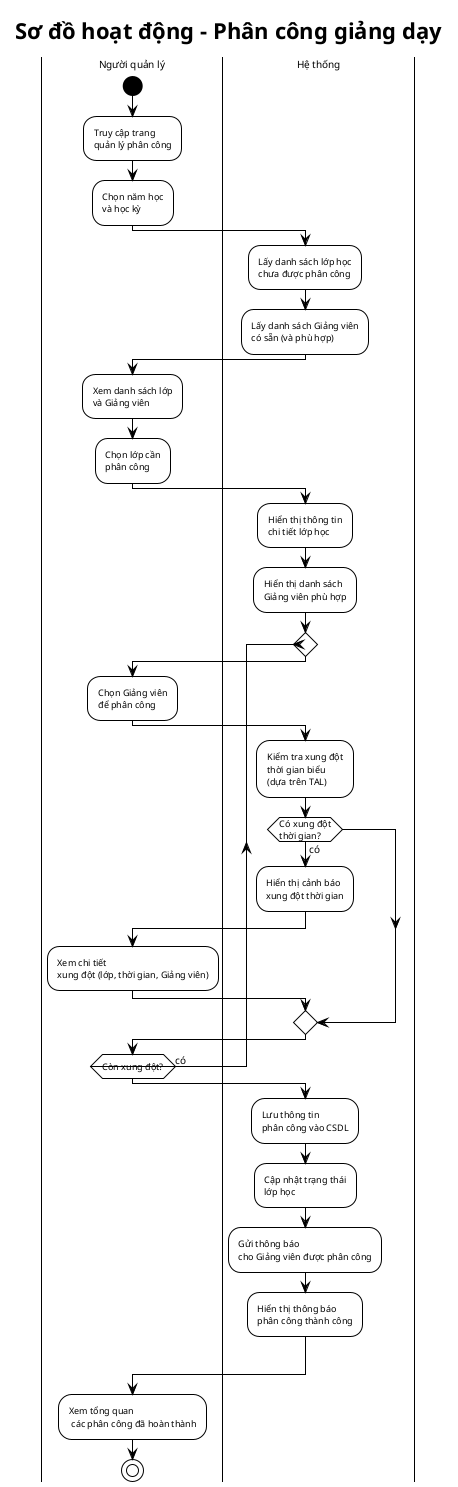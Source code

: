 @startuml
!theme plain
skinparam defaultFontSize 10
skinparam activityFontSize 9
skinparam swimlaneTitleFontSize 10
skinparam maxMessageSize 150
skinparam ranksep 60
skinparam activityStartColor black
skinparam activityEndColor black
skinparam activityEndColorBorder black
skinparam activityBarColor black
skinparam circledCharacterFontColor black

title Sơ đồ hoạt động - Phân công giảng dạy

|Người quản lý|
start
:Truy cập trang\nquản lý phân công;
:Chọn năm học\nvà học kỳ;

|Hệ thống|
:Lấy danh sách lớp học\nchưa được phân công;
:Lấy danh sách Giảng viên\ncó sẵn (và phù hợp);

|Người quản lý|
:Xem danh sách lớp\nvà Giảng viên;
:Chọn lớp cần\nphân công;

|Hệ thống|
:Hiển thị thông tin\nchi tiết lớp học;
:Hiển thị danh sách\nGiảng viên phù hợp;

' Bắt đầu vòng lặp để chọn Giảng viên và kiểm tra xung đột
repeat
  |Người quản lý|
  :Chọn Giảng viên\nđể phân công;

  |Hệ thống|
  :Kiểm tra xung đột\nthời gian biểu\n(dựa trên TAL);

  if (Có xung đột\nthời gian?) then (có)
    :Hiển thị cảnh báo\nxung đột thời gian;
    |Người quản lý|
    :Xem chi tiết\nxung đột (lớp, thời gian, Giảng viên);
    ' Luồng sẽ quay lại đầu vòng lặp để chọn Giảng viên khác
  endif
repeat while (Còn xung đột?) is (có)

|Hệ thống|
:Lưu thông tin\nphân công vào CSDL;
:Cập nhật trạng thái\nlớp học;
:Gửi thông báo\ncho Giảng viên được phân công;

|Hệ thống|
:Hiển thị thông báo\nphân công thành công;
-> \n\n;
|Người quản lý|
:Xem tổng quan \n các phân công đã hoàn thành;
stop

@enduml
